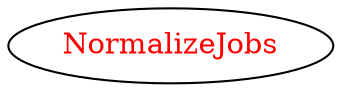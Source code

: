digraph dependencyGraph {
 concentrate=true;
 ranksep="2.0";
 rankdir="LR"; 
 splines="ortho";
"NormalizeJobs" [fontcolor="red"];
}